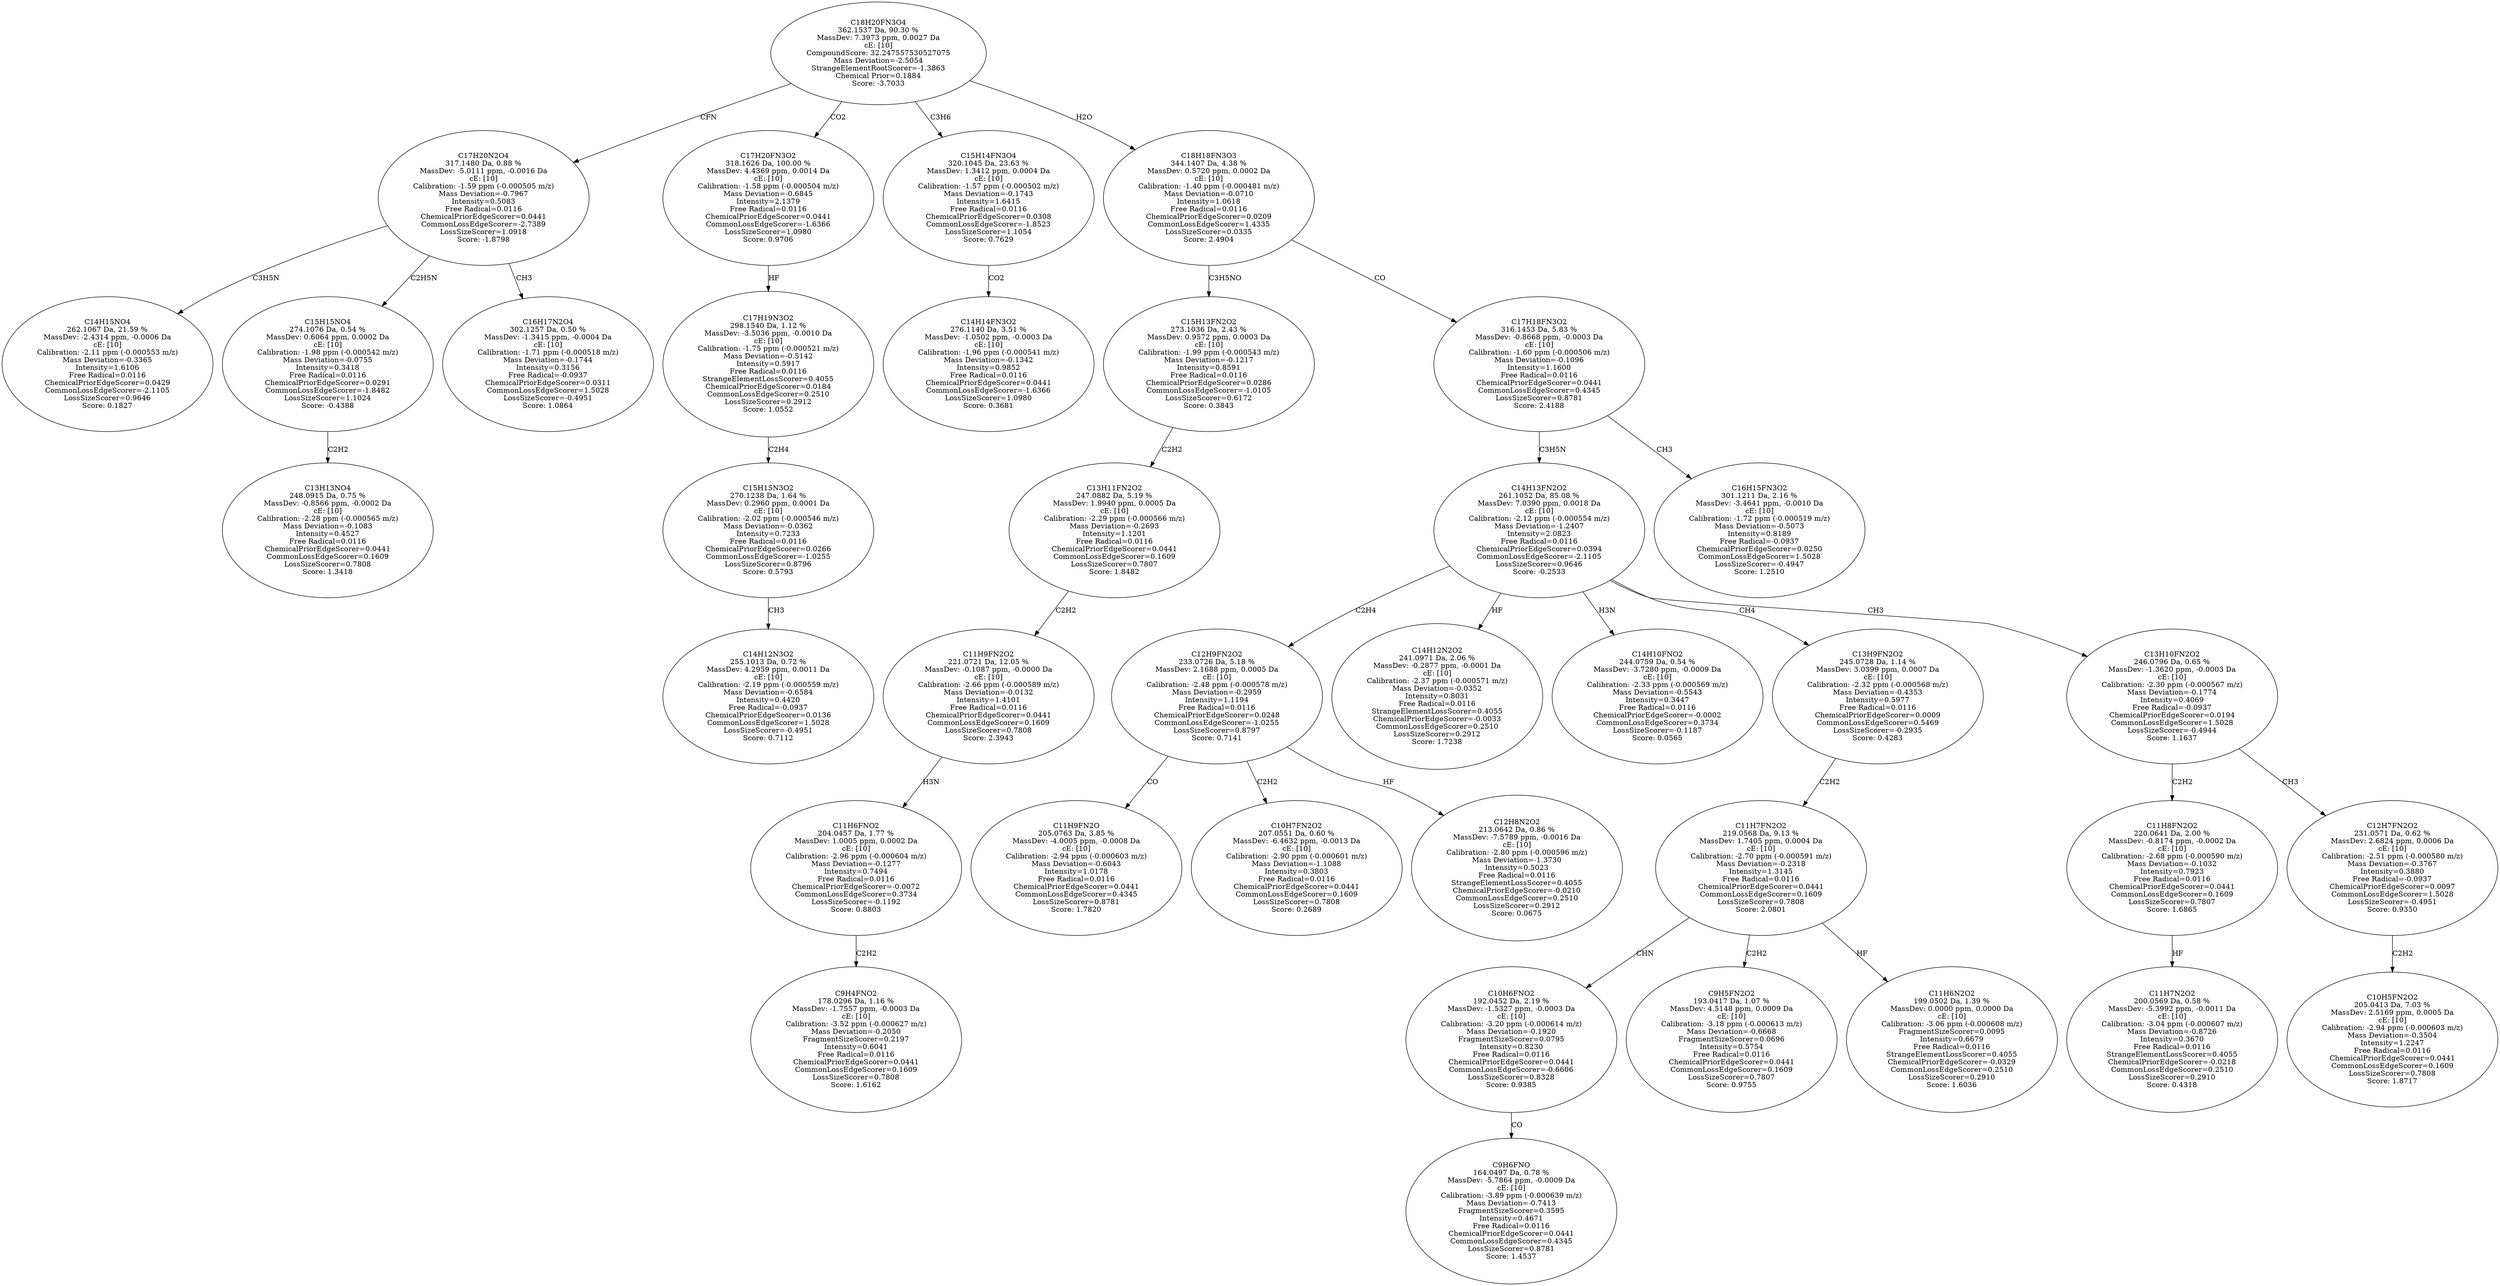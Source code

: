 strict digraph {
v1 [label="C14H15NO4\n262.1067 Da, 21.59 %\nMassDev: -2.4314 ppm, -0.0006 Da\ncE: [10]\nCalibration: -2.11 ppm (-0.000553 m/z)\nMass Deviation=-0.3365\nIntensity=1.6106\nFree Radical=0.0116\nChemicalPriorEdgeScorer=0.0429\nCommonLossEdgeScorer=-2.1105\nLossSizeScorer=0.9646\nScore: 0.1827"];
v2 [label="C13H13NO4\n248.0915 Da, 0.75 %\nMassDev: -0.8566 ppm, -0.0002 Da\ncE: [10]\nCalibration: -2.28 ppm (-0.000565 m/z)\nMass Deviation=-0.1083\nIntensity=0.4527\nFree Radical=0.0116\nChemicalPriorEdgeScorer=0.0441\nCommonLossEdgeScorer=0.1609\nLossSizeScorer=0.7808\nScore: 1.3418"];
v3 [label="C15H15NO4\n274.1076 Da, 0.54 %\nMassDev: 0.6064 ppm, 0.0002 Da\ncE: [10]\nCalibration: -1.98 ppm (-0.000542 m/z)\nMass Deviation=-0.0755\nIntensity=0.3418\nFree Radical=0.0116\nChemicalPriorEdgeScorer=0.0291\nCommonLossEdgeScorer=-1.8482\nLossSizeScorer=1.1024\nScore: -0.4388"];
v4 [label="C16H17N2O4\n302.1257 Da, 0.50 %\nMassDev: -1.3415 ppm, -0.0004 Da\ncE: [10]\nCalibration: -1.71 ppm (-0.000518 m/z)\nMass Deviation=-0.1744\nIntensity=0.3156\nFree Radical=-0.0937\nChemicalPriorEdgeScorer=0.0311\nCommonLossEdgeScorer=1.5028\nLossSizeScorer=-0.4951\nScore: 1.0864"];
v5 [label="C17H20N2O4\n317.1480 Da, 0.88 %\nMassDev: -5.0111 ppm, -0.0016 Da\ncE: [10]\nCalibration: -1.59 ppm (-0.000505 m/z)\nMass Deviation=-0.7967\nIntensity=0.5083\nFree Radical=0.0116\nChemicalPriorEdgeScorer=0.0441\nCommonLossEdgeScorer=-2.7389\nLossSizeScorer=1.0918\nScore: -1.8798"];
v6 [label="C14H12N3O2\n255.1013 Da, 0.72 %\nMassDev: 4.2959 ppm, 0.0011 Da\ncE: [10]\nCalibration: -2.19 ppm (-0.000559 m/z)\nMass Deviation=-0.6584\nIntensity=0.4420\nFree Radical=-0.0937\nChemicalPriorEdgeScorer=0.0136\nCommonLossEdgeScorer=1.5028\nLossSizeScorer=-0.4951\nScore: 0.7112"];
v7 [label="C15H15N3O2\n270.1238 Da, 1.64 %\nMassDev: 0.2960 ppm, 0.0001 Da\ncE: [10]\nCalibration: -2.02 ppm (-0.000546 m/z)\nMass Deviation=-0.0362\nIntensity=0.7233\nFree Radical=0.0116\nChemicalPriorEdgeScorer=0.0266\nCommonLossEdgeScorer=-1.0255\nLossSizeScorer=0.8796\nScore: 0.5793"];
v8 [label="C17H19N3O2\n298.1540 Da, 1.12 %\nMassDev: -3.5036 ppm, -0.0010 Da\ncE: [10]\nCalibration: -1.75 ppm (-0.000521 m/z)\nMass Deviation=-0.5142\nIntensity=0.5917\nFree Radical=0.0116\nStrangeElementLossScorer=0.4055\nChemicalPriorEdgeScorer=0.0184\nCommonLossEdgeScorer=0.2510\nLossSizeScorer=0.2912\nScore: 1.0552"];
v9 [label="C17H20FN3O2\n318.1626 Da, 100.00 %\nMassDev: 4.4369 ppm, 0.0014 Da\ncE: [10]\nCalibration: -1.58 ppm (-0.000504 m/z)\nMass Deviation=-0.6845\nIntensity=2.1379\nFree Radical=0.0116\nChemicalPriorEdgeScorer=0.0441\nCommonLossEdgeScorer=-1.6366\nLossSizeScorer=1.0980\nScore: 0.9706"];
v10 [label="C14H14FN3O2\n276.1140 Da, 3.51 %\nMassDev: -1.0502 ppm, -0.0003 Da\ncE: [10]\nCalibration: -1.96 ppm (-0.000541 m/z)\nMass Deviation=-0.1342\nIntensity=0.9852\nFree Radical=0.0116\nChemicalPriorEdgeScorer=0.0441\nCommonLossEdgeScorer=-1.6366\nLossSizeScorer=1.0980\nScore: 0.3681"];
v11 [label="C15H14FN3O4\n320.1045 Da, 23.63 %\nMassDev: 1.3412 ppm, 0.0004 Da\ncE: [10]\nCalibration: -1.57 ppm (-0.000502 m/z)\nMass Deviation=-0.1743\nIntensity=1.6415\nFree Radical=0.0116\nChemicalPriorEdgeScorer=0.0308\nCommonLossEdgeScorer=-1.8523\nLossSizeScorer=1.1054\nScore: 0.7629"];
v12 [label="C9H4FNO2\n178.0296 Da, 1.16 %\nMassDev: -1.7557 ppm, -0.0003 Da\ncE: [10]\nCalibration: -3.52 ppm (-0.000627 m/z)\nMass Deviation=-0.2050\nFragmentSizeScorer=0.2197\nIntensity=0.6041\nFree Radical=0.0116\nChemicalPriorEdgeScorer=0.0441\nCommonLossEdgeScorer=0.1609\nLossSizeScorer=0.7808\nScore: 1.6162"];
v13 [label="C11H6FNO2\n204.0457 Da, 1.77 %\nMassDev: 1.0005 ppm, 0.0002 Da\ncE: [10]\nCalibration: -2.96 ppm (-0.000604 m/z)\nMass Deviation=-0.1277\nIntensity=0.7494\nFree Radical=0.0116\nChemicalPriorEdgeScorer=-0.0072\nCommonLossEdgeScorer=0.3734\nLossSizeScorer=-0.1192\nScore: 0.8803"];
v14 [label="C11H9FN2O2\n221.0721 Da, 12.05 %\nMassDev: -0.1087 ppm, -0.0000 Da\ncE: [10]\nCalibration: -2.66 ppm (-0.000589 m/z)\nMass Deviation=-0.0132\nIntensity=1.4101\nFree Radical=0.0116\nChemicalPriorEdgeScorer=0.0441\nCommonLossEdgeScorer=0.1609\nLossSizeScorer=0.7808\nScore: 2.3943"];
v15 [label="C13H11FN2O2\n247.0882 Da, 5.19 %\nMassDev: 1.9940 ppm, 0.0005 Da\ncE: [10]\nCalibration: -2.29 ppm (-0.000566 m/z)\nMass Deviation=-0.2693\nIntensity=1.1201\nFree Radical=0.0116\nChemicalPriorEdgeScorer=0.0441\nCommonLossEdgeScorer=0.1609\nLossSizeScorer=0.7807\nScore: 1.8482"];
v16 [label="C15H13FN2O2\n273.1036 Da, 2.43 %\nMassDev: 0.9572 ppm, 0.0003 Da\ncE: [10]\nCalibration: -1.99 ppm (-0.000543 m/z)\nMass Deviation=-0.1217\nIntensity=0.8591\nFree Radical=0.0116\nChemicalPriorEdgeScorer=0.0286\nCommonLossEdgeScorer=-1.0105\nLossSizeScorer=0.6172\nScore: 0.3843"];
v17 [label="C11H9FN2O\n205.0763 Da, 3.85 %\nMassDev: -4.0005 ppm, -0.0008 Da\ncE: [10]\nCalibration: -2.94 ppm (-0.000603 m/z)\nMass Deviation=-0.6043\nIntensity=1.0178\nFree Radical=0.0116\nChemicalPriorEdgeScorer=0.0441\nCommonLossEdgeScorer=0.4345\nLossSizeScorer=0.8781\nScore: 1.7820"];
v18 [label="C10H7FN2O2\n207.0551 Da, 0.60 %\nMassDev: -6.4632 ppm, -0.0013 Da\ncE: [10]\nCalibration: -2.90 ppm (-0.000601 m/z)\nMass Deviation=-1.1088\nIntensity=0.3803\nFree Radical=0.0116\nChemicalPriorEdgeScorer=0.0441\nCommonLossEdgeScorer=0.1609\nLossSizeScorer=0.7808\nScore: 0.2689"];
v19 [label="C12H8N2O2\n213.0642 Da, 0.86 %\nMassDev: -7.5789 ppm, -0.0016 Da\ncE: [10]\nCalibration: -2.80 ppm (-0.000596 m/z)\nMass Deviation=-1.3730\nIntensity=0.5023\nFree Radical=0.0116\nStrangeElementLossScorer=0.4055\nChemicalPriorEdgeScorer=-0.0210\nCommonLossEdgeScorer=0.2510\nLossSizeScorer=0.2912\nScore: 0.0675"];
v20 [label="C12H9FN2O2\n233.0726 Da, 5.18 %\nMassDev: 2.1688 ppm, 0.0005 Da\ncE: [10]\nCalibration: -2.48 ppm (-0.000578 m/z)\nMass Deviation=-0.2959\nIntensity=1.1194\nFree Radical=0.0116\nChemicalPriorEdgeScorer=0.0248\nCommonLossEdgeScorer=-1.0255\nLossSizeScorer=0.8797\nScore: 0.7141"];
v21 [label="C14H12N2O2\n241.0971 Da, 2.06 %\nMassDev: -0.2877 ppm, -0.0001 Da\ncE: [10]\nCalibration: -2.37 ppm (-0.000571 m/z)\nMass Deviation=-0.0352\nIntensity=0.8031\nFree Radical=0.0116\nStrangeElementLossScorer=0.4055\nChemicalPriorEdgeScorer=-0.0033\nCommonLossEdgeScorer=0.2510\nLossSizeScorer=0.2912\nScore: 1.7238"];
v22 [label="C14H10FNO2\n244.0759 Da, 0.54 %\nMassDev: -3.7280 ppm, -0.0009 Da\ncE: [10]\nCalibration: -2.33 ppm (-0.000569 m/z)\nMass Deviation=-0.5543\nIntensity=0.3447\nFree Radical=0.0116\nChemicalPriorEdgeScorer=-0.0002\nCommonLossEdgeScorer=0.3734\nLossSizeScorer=-0.1187\nScore: 0.0565"];
v23 [label="C9H6FNO\n164.0497 Da, 0.78 %\nMassDev: -5.7864 ppm, -0.0009 Da\ncE: [10]\nCalibration: -3.89 ppm (-0.000639 m/z)\nMass Deviation=-0.7413\nFragmentSizeScorer=0.3595\nIntensity=0.4671\nFree Radical=0.0116\nChemicalPriorEdgeScorer=0.0441\nCommonLossEdgeScorer=0.4345\nLossSizeScorer=0.8781\nScore: 1.4537"];
v24 [label="C10H6FNO2\n192.0452 Da, 2.19 %\nMassDev: -1.5327 ppm, -0.0003 Da\ncE: [10]\nCalibration: -3.20 ppm (-0.000614 m/z)\nMass Deviation=-0.1920\nFragmentSizeScorer=0.0795\nIntensity=0.8230\nFree Radical=0.0116\nChemicalPriorEdgeScorer=0.0441\nCommonLossEdgeScorer=-0.6606\nLossSizeScorer=0.8328\nScore: 0.9385"];
v25 [label="C9H5FN2O2\n193.0417 Da, 1.07 %\nMassDev: 4.5148 ppm, 0.0009 Da\ncE: [10]\nCalibration: -3.18 ppm (-0.000613 m/z)\nMass Deviation=-0.6668\nFragmentSizeScorer=0.0696\nIntensity=0.5754\nFree Radical=0.0116\nChemicalPriorEdgeScorer=0.0441\nCommonLossEdgeScorer=0.1609\nLossSizeScorer=0.7807\nScore: 0.9755"];
v26 [label="C11H6N2O2\n199.0502 Da, 1.39 %\nMassDev: 0.0000 ppm, 0.0000 Da\ncE: [10]\nCalibration: -3.06 ppm (-0.000608 m/z)\nFragmentSizeScorer=0.0095\nIntensity=0.6679\nFree Radical=0.0116\nStrangeElementLossScorer=0.4055\nChemicalPriorEdgeScorer=-0.0329\nCommonLossEdgeScorer=0.2510\nLossSizeScorer=0.2910\nScore: 1.6036"];
v27 [label="C11H7FN2O2\n219.0568 Da, 9.13 %\nMassDev: 1.7405 ppm, 0.0004 Da\ncE: [10]\nCalibration: -2.70 ppm (-0.000591 m/z)\nMass Deviation=-0.2318\nIntensity=1.3145\nFree Radical=0.0116\nChemicalPriorEdgeScorer=0.0441\nCommonLossEdgeScorer=0.1609\nLossSizeScorer=0.7808\nScore: 2.0801"];
v28 [label="C13H9FN2O2\n245.0728 Da, 1.14 %\nMassDev: 3.0399 ppm, 0.0007 Da\ncE: [10]\nCalibration: -2.32 ppm (-0.000568 m/z)\nMass Deviation=-0.4353\nIntensity=0.5977\nFree Radical=0.0116\nChemicalPriorEdgeScorer=0.0009\nCommonLossEdgeScorer=0.5469\nLossSizeScorer=-0.2935\nScore: 0.4283"];
v29 [label="C11H7N2O2\n200.0569 Da, 0.58 %\nMassDev: -5.3992 ppm, -0.0011 Da\ncE: [10]\nCalibration: -3.04 ppm (-0.000607 m/z)\nMass Deviation=-0.8726\nIntensity=0.3670\nFree Radical=0.0116\nStrangeElementLossScorer=0.4055\nChemicalPriorEdgeScorer=-0.0218\nCommonLossEdgeScorer=0.2510\nLossSizeScorer=0.2910\nScore: 0.4318"];
v30 [label="C11H8FN2O2\n220.0641 Da, 2.00 %\nMassDev: -0.8174 ppm, -0.0002 Da\ncE: [10]\nCalibration: -2.68 ppm (-0.000590 m/z)\nMass Deviation=-0.1032\nIntensity=0.7923\nFree Radical=0.0116\nChemicalPriorEdgeScorer=0.0441\nCommonLossEdgeScorer=0.1609\nLossSizeScorer=0.7807\nScore: 1.6865"];
v31 [label="C10H5FN2O2\n205.0413 Da, 7.03 %\nMassDev: 2.5169 ppm, 0.0005 Da\ncE: [10]\nCalibration: -2.94 ppm (-0.000603 m/z)\nMass Deviation=-0.3504\nIntensity=1.2247\nFree Radical=0.0116\nChemicalPriorEdgeScorer=0.0441\nCommonLossEdgeScorer=0.1609\nLossSizeScorer=0.7808\nScore: 1.8717"];
v32 [label="C12H7FN2O2\n231.0571 Da, 0.62 %\nMassDev: 2.6824 ppm, 0.0006 Da\ncE: [10]\nCalibration: -2.51 ppm (-0.000580 m/z)\nMass Deviation=-0.3767\nIntensity=0.3880\nFree Radical=-0.0937\nChemicalPriorEdgeScorer=0.0097\nCommonLossEdgeScorer=1.5028\nLossSizeScorer=-0.4951\nScore: 0.9350"];
v33 [label="C13H10FN2O2\n246.0796 Da, 0.65 %\nMassDev: -1.3620 ppm, -0.0003 Da\ncE: [10]\nCalibration: -2.30 ppm (-0.000567 m/z)\nMass Deviation=-0.1774\nIntensity=0.4069\nFree Radical=-0.0937\nChemicalPriorEdgeScorer=0.0194\nCommonLossEdgeScorer=1.5028\nLossSizeScorer=-0.4944\nScore: 1.1637"];
v34 [label="C14H13FN2O2\n261.1052 Da, 85.08 %\nMassDev: 7.0390 ppm, 0.0018 Da\ncE: [10]\nCalibration: -2.12 ppm (-0.000554 m/z)\nMass Deviation=-1.2407\nIntensity=2.0823\nFree Radical=0.0116\nChemicalPriorEdgeScorer=0.0394\nCommonLossEdgeScorer=-2.1105\nLossSizeScorer=0.9646\nScore: -0.2533"];
v35 [label="C16H15FN3O2\n301.1211 Da, 2.16 %\nMassDev: -3.4641 ppm, -0.0010 Da\ncE: [10]\nCalibration: -1.72 ppm (-0.000519 m/z)\nMass Deviation=-0.5073\nIntensity=0.8189\nFree Radical=-0.0937\nChemicalPriorEdgeScorer=0.0250\nCommonLossEdgeScorer=1.5028\nLossSizeScorer=-0.4947\nScore: 1.2510"];
v36 [label="C17H18FN3O2\n316.1453 Da, 5.83 %\nMassDev: -0.8668 ppm, -0.0003 Da\ncE: [10]\nCalibration: -1.60 ppm (-0.000506 m/z)\nMass Deviation=-0.1096\nIntensity=1.1600\nFree Radical=0.0116\nChemicalPriorEdgeScorer=0.0441\nCommonLossEdgeScorer=0.4345\nLossSizeScorer=0.8781\nScore: 2.4188"];
v37 [label="C18H18FN3O3\n344.1407 Da, 4.38 %\nMassDev: 0.5720 ppm, 0.0002 Da\ncE: [10]\nCalibration: -1.40 ppm (-0.000481 m/z)\nMass Deviation=-0.0710\nIntensity=1.0618\nFree Radical=0.0116\nChemicalPriorEdgeScorer=0.0209\nCommonLossEdgeScorer=1.4335\nLossSizeScorer=0.0335\nScore: 2.4904"];
v38 [label="C18H20FN3O4\n362.1537 Da, 90.30 %\nMassDev: 7.3973 ppm, 0.0027 Da\ncE: [10]\nCompoundScore: 32.247557530527075\nMass Deviation=-2.5054\nStrangeElementRootScorer=-1.3863\nChemical Prior=0.1884\nScore: -3.7033"];
v5 -> v1 [label="C3H5N"];
v3 -> v2 [label="C2H2"];
v5 -> v3 [label="C2H5N"];
v5 -> v4 [label="CH3"];
v38 -> v5 [label="CFN"];
v7 -> v6 [label="CH3"];
v8 -> v7 [label="C2H4"];
v9 -> v8 [label="HF"];
v38 -> v9 [label="CO2"];
v11 -> v10 [label="CO2"];
v38 -> v11 [label="C3H6"];
v13 -> v12 [label="C2H2"];
v14 -> v13 [label="H3N"];
v15 -> v14 [label="C2H2"];
v16 -> v15 [label="C2H2"];
v37 -> v16 [label="C3H5NO"];
v20 -> v17 [label="CO"];
v20 -> v18 [label="C2H2"];
v20 -> v19 [label="HF"];
v34 -> v20 [label="C2H4"];
v34 -> v21 [label="HF"];
v34 -> v22 [label="H3N"];
v24 -> v23 [label="CO"];
v27 -> v24 [label="CHN"];
v27 -> v25 [label="C2H2"];
v27 -> v26 [label="HF"];
v28 -> v27 [label="C2H2"];
v34 -> v28 [label="CH4"];
v30 -> v29 [label="HF"];
v33 -> v30 [label="C2H2"];
v32 -> v31 [label="C2H2"];
v33 -> v32 [label="CH3"];
v34 -> v33 [label="CH3"];
v36 -> v34 [label="C3H5N"];
v36 -> v35 [label="CH3"];
v37 -> v36 [label="CO"];
v38 -> v37 [label="H2O"];
}